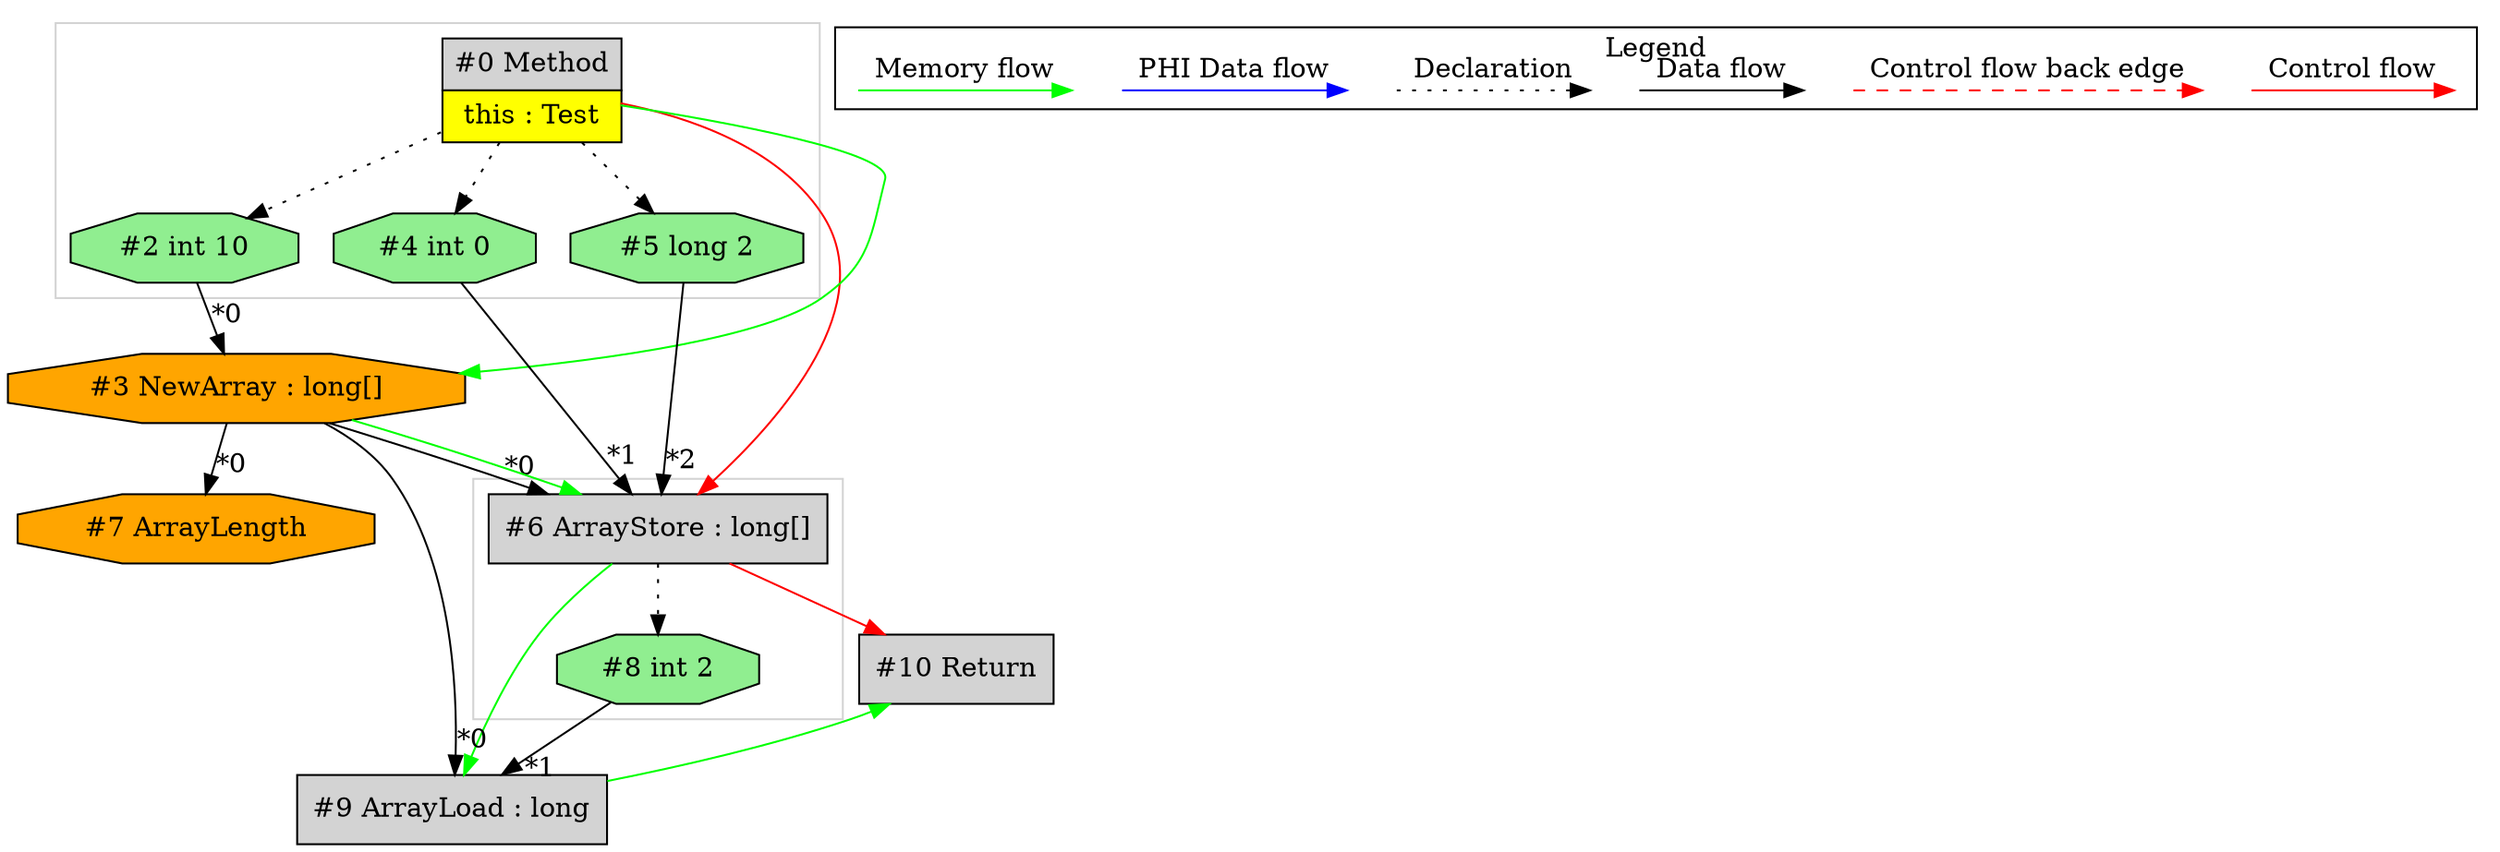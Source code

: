 digraph {
 ordering="in";
 node0[margin="0", label=<<table border="0" cellborder="1" cellspacing="0" cellpadding="5"><tr><td colspan="1">#0 Method</td></tr><tr><td port="prj1" bgcolor="yellow">this : Test</td></tr></table>>,shape=none, fillcolor=lightgrey, style=filled];
 node4[label="#4 int 0",shape=octagon, fillcolor=lightgreen, style=filled];
 node0 -> node4[style=dotted];
 node6[label="#6 ArrayStore : long[]",shape=box, fillcolor=lightgrey, style=filled];
 node3 -> node6[headlabel="*0", labeldistance=2];
 node4 -> node6[headlabel="*1", labeldistance=2];
 node5 -> node6[headlabel="*2", labeldistance=2];
 node3 -> node6[labeldistance=2, color=green, constraint=false];
 node0 -> node6[labeldistance=2, color=red, fontcolor=red];
 node3[label="#3 NewArray : long[]",shape=octagon, fillcolor=orange, style=filled];
 node2 -> node3[headlabel="*0", labeldistance=2];
 node0 -> node3[labeldistance=2, color=green, constraint=false];
 node2[label="#2 int 10",shape=octagon, fillcolor=lightgreen, style=filled];
 node0 -> node2[style=dotted];
 node7[label="#7 ArrayLength",shape=octagon, fillcolor=orange, style=filled];
 node3 -> node7[headlabel="*0", labeldistance=2];
 node9[label="#9 ArrayLoad : long",shape=box, fillcolor=lightgrey, style=filled];
 node3 -> node9[headlabel="*0", labeldistance=2];
 node8 -> node9[headlabel="*1", labeldistance=2];
 node6 -> node9[labeldistance=2, color=green, constraint=false];
 node8[label="#8 int 2",shape=octagon, fillcolor=lightgreen, style=filled];
 node6 -> node8[style=dotted];
 node10[label="#10 Return",shape=box, fillcolor=lightgrey, style=filled];
 node6 -> node10[labeldistance=2, color=red, fontcolor=red];
 node9 -> node10[labeldistance=2, color=green, constraint=false];
 node5[label="#5 long 2",shape=octagon, fillcolor=lightgreen, style=filled];
 node0 -> node5[style=dotted];
 subgraph cluster_0 {
  color=lightgray;
  node0;
  node2;
  node4;
  node5;
 }
 subgraph cluster_1 {
  color=lightgray;
  node6;
  node8;
 }
 subgraph cluster_000 {
  label = "Legend";
  node [shape=point]
  {
   rank=same;
   c0 [style = invis];
   c1 [style = invis];
   c2 [style = invis];
   c3 [style = invis];
   d0 [style = invis];
   d1 [style = invis];
   d2 [style = invis];
   d3 [style = invis];
   d4 [style = invis];
   d5 [style = invis];
   d6 [style = invis];
   d7 [style = invis];
  }
  c0 -> c1 [label="Control flow", style=solid, color=red]
  c2 -> c3 [label="Control flow back edge", style=dashed, color=red]
  d0 -> d1 [label="Data flow"]
  d2 -> d3 [label="Declaration", style=dotted]
  d4 -> d5 [label="PHI Data flow", color=blue]
  d6 -> d7 [label="Memory flow", color=green]
 }

}
